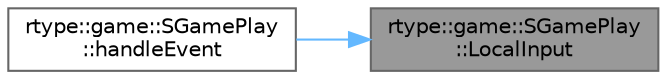 digraph "rtype::game::SGamePlay::LocalInput"
{
 // LATEX_PDF_SIZE
  bgcolor="transparent";
  edge [fontname=Helvetica,fontsize=10,labelfontname=Helvetica,labelfontsize=10];
  node [fontname=Helvetica,fontsize=10,shape=box,height=0.2,width=0.4];
  rankdir="RL";
  Node1 [label="rtype::game::SGamePlay\l::LocalInput",height=0.2,width=0.4,color="gray40", fillcolor="grey60", style="filled", fontcolor="black",tooltip="Get the Input."];
  Node1 -> Node2 [dir="back",color="steelblue1",style="solid"];
  Node2 [label="rtype::game::SGamePlay\l::handleEvent",height=0.2,width=0.4,color="grey40", fillcolor="white", style="filled",URL="$classrtype_1_1game_1_1SGamePlay.html#a59cd95121c1bc67b23157f2fe1529331",tooltip="Handle the event."];
}
